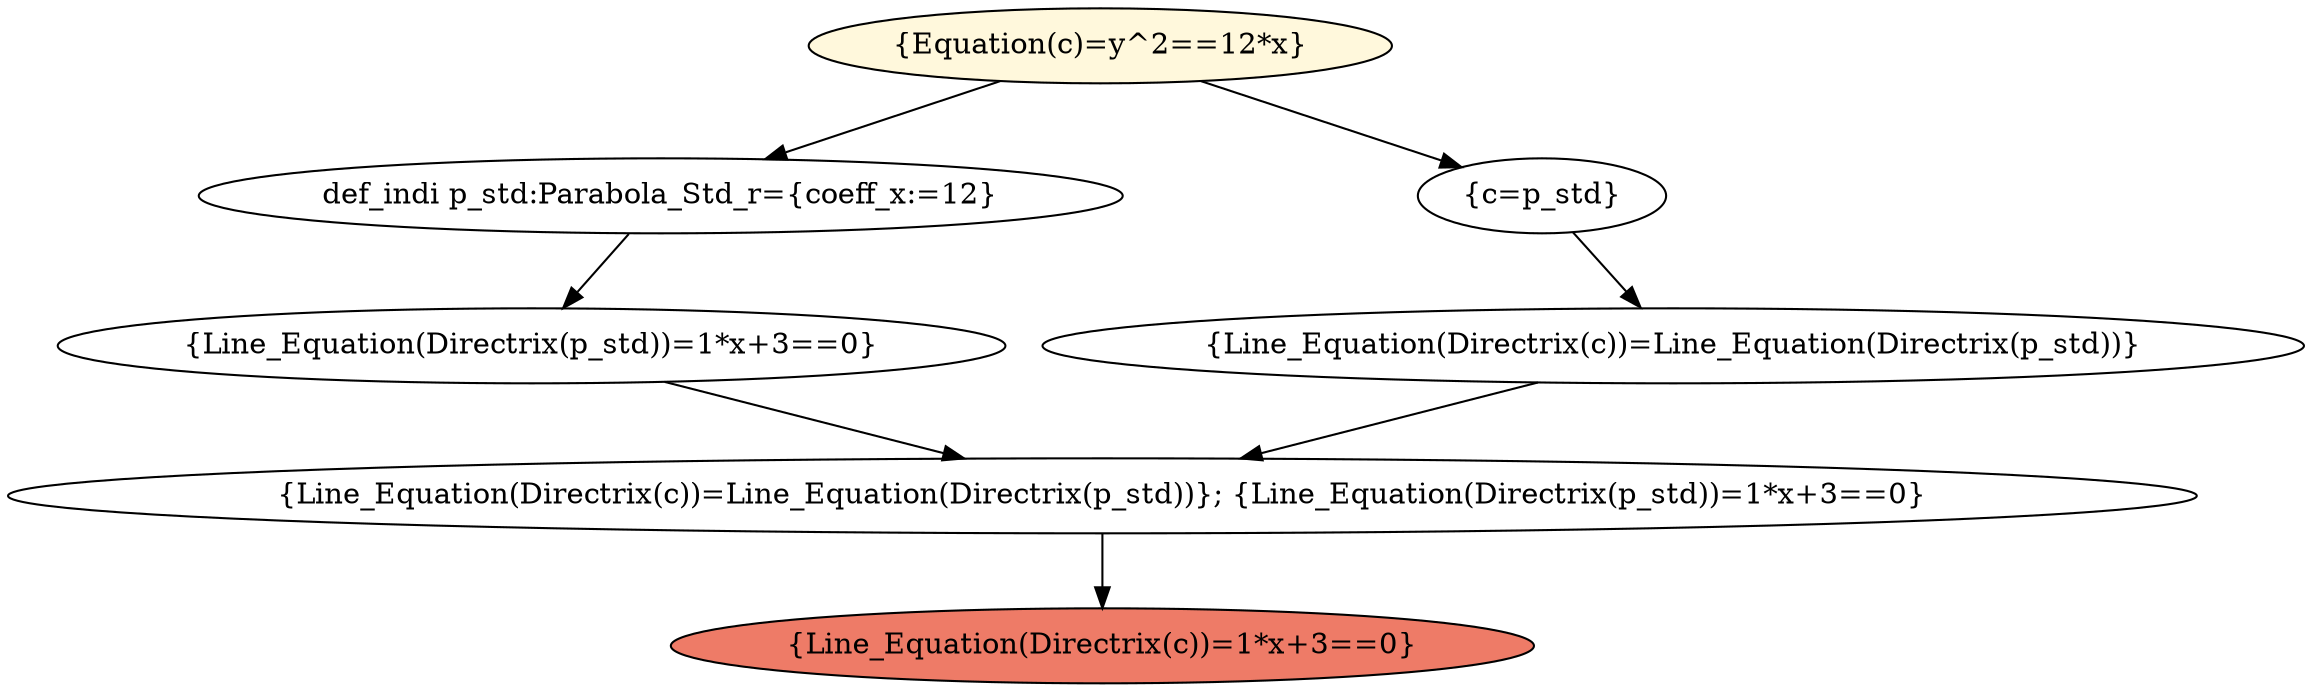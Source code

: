digraph solving_process {
	graph [bb="0,0,867.94,324"];
	node [label="\N"];
	"{Equation(c)=y^2==12*x}"	[fillcolor=cornsilk,
		height=0.5,
		pos="410.76,306",
		style=filled,
		width=2.997];
	"def_indi p_std:Parabola_Std_r={coeff_x:=12}"	[height=0.5,
		pos="289.76,234",
		width=4.8746];
	"{Equation(c)=y^2==12*x}" -> "def_indi p_std:Parabola_Std_r={coeff_x:=12}"	[pos="e,319.35,252.12 381.78,288.23 366,279.1 346.25,267.68 329.1,257.76"];
	"{c=p_std}"	[height=0.5,
		pos="579.76,234",
		width=1.336];
	"{Equation(c)=y^2==12*x}" -> "{c=p_std}"	[pos="e,548.4,247.99 449.96,288.76 476.27,277.87 510.9,263.52 537.77,252.39"];
	"{Line_Equation(Directrix(p_std))=1*x+3==0}"	[height=0.5,
		pos="193.76,162",
		width=4.9287];
	"def_indi p_std:Parabola_Std_r={coeff_x:=12}" -> "{Line_Equation(Directrix(p_std))=1*x+3==0}"	[pos="e,217.22,180.1 266.03,215.7 254.06,206.97 239.35,196.24 226.34,186.75"];
	"{Line_Equation(Directrix(c))=Line_Equation(Directrix(p_std))}"	[height=0.5,
		pos="628.76,162",
		width=6.6439];
	"{c=p_std}" -> "{Line_Equation(Directrix(c))=Line_Equation(Directrix(p_std))}"	[pos="e,616.55,180.45 591.38,216.41 596.95,208.45 603.76,198.72 610.03,189.76"];
	"{Line_Equation(Directrix(c))=Line_Equation(Directrix(p_std))}; {Line_Equation(Directrix(p_std))=1*x+3==0}"	[height=0.5,
		pos="410.76,90",
		width=11.41];
	"{Line_Equation(Directrix(p_std))=1*x+3==0}" -> "{Line_Equation(Directrix(c))=Line_Equation(Directrix(p_std))}; {Line_Equation(Directrix(p_std))=1*x+3==0}"	[pos="e,357.19,108.28 245.46,144.32 275.76,134.55 314.29,122.12 346.52,111.72"];
	"{Line_Equation(Directrix(c))=Line_Equation(Directrix(p_std))}" -> "{Line_Equation(Directrix(c))=Line_Equation(Directrix(p_std))}; {Line_Equation(Directrix(p_std))=1*x+3==0}"	[pos="e,464.43,108.23 575.71,143.97 545.37,134.22 507.08,121.93 475.04,111.64"];
	"{Line_Equation(Directrix(c))=1*x+3==0}"	[fillcolor="#ee7b67",
		height=0.5,
		pos="410.76,18",
		style=filled,
		width=4.5135];
	"{Line_Equation(Directrix(c))=Line_Equation(Directrix(p_std))}; {Line_Equation(Directrix(p_std))=1*x+3==0}" -> "{Line_Equation(Directrix(c))=1*x+3==0}"	[pos="e,410.76,36.104 410.76,71.697 410.76,64.407 410.76,55.726 410.76,47.536"];
}
